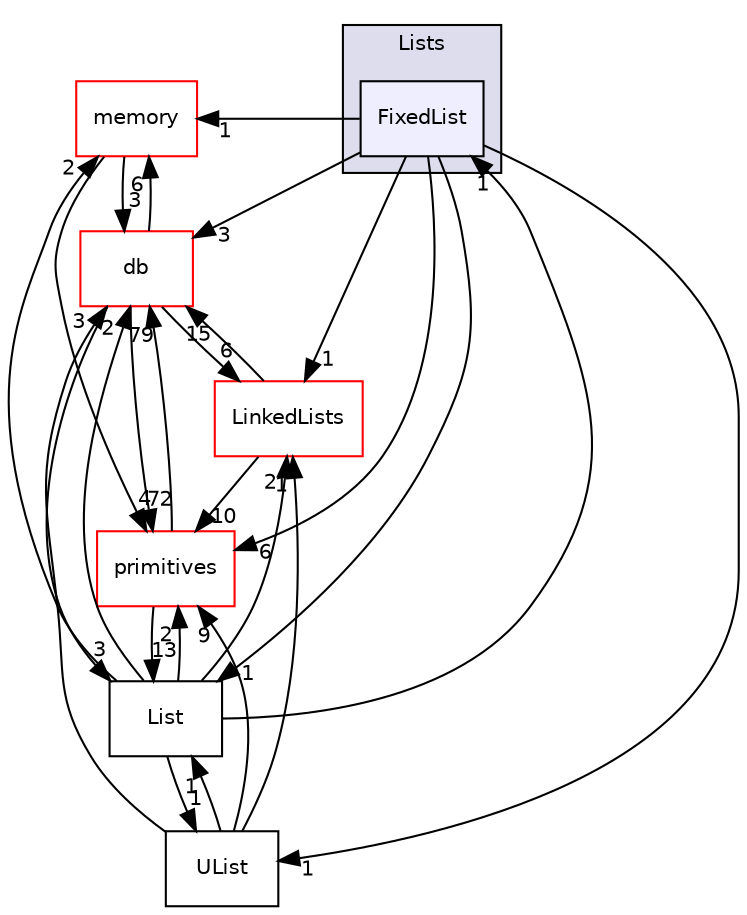 digraph "src/OpenFOAM/containers/Lists/FixedList" {
  bgcolor=transparent;
  compound=true
  node [ fontsize="10", fontname="Helvetica"];
  edge [ labelfontsize="10", labelfontname="Helvetica"];
  subgraph clusterdir_f87fe3b02e96c330e8a853ff310f1666 {
    graph [ bgcolor="#ddddee", pencolor="black", label="Lists" fontname="Helvetica", fontsize="10", URL="dir_f87fe3b02e96c330e8a853ff310f1666.html"]
  dir_8ae708bd051dd27b69149ee282cd159a [shape=box, label="FixedList", style="filled", fillcolor="#eeeeff", pencolor="black", URL="dir_8ae708bd051dd27b69149ee282cd159a.html"];
  }
  dir_385a22dcc2f7120acb0f1a7a832b3b8d [shape=box label="memory" color="red" URL="dir_385a22dcc2f7120acb0f1a7a832b3b8d.html"];
  dir_03aa4c8470f056a9cdca8307712625bf [shape=box label="List" URL="dir_03aa4c8470f056a9cdca8307712625bf.html"];
  dir_ddee81dbc8cac2123c906c38c70776ee [shape=box label="UList" URL="dir_ddee81dbc8cac2123c906c38c70776ee.html"];
  dir_63c634f7a7cfd679ac26c67fb30fc32f [shape=box label="db" color="red" URL="dir_63c634f7a7cfd679ac26c67fb30fc32f.html"];
  dir_3e50f45338116b169052b428016851aa [shape=box label="primitives" color="red" URL="dir_3e50f45338116b169052b428016851aa.html"];
  dir_1ceeb2d59d8f320bd70a3a0eeca6c137 [shape=box label="LinkedLists" color="red" URL="dir_1ceeb2d59d8f320bd70a3a0eeca6c137.html"];
  dir_385a22dcc2f7120acb0f1a7a832b3b8d->dir_63c634f7a7cfd679ac26c67fb30fc32f [headlabel="3", labeldistance=1.5 headhref="dir_002222_001954.html"];
  dir_385a22dcc2f7120acb0f1a7a832b3b8d->dir_3e50f45338116b169052b428016851aa [headlabel="4", labeldistance=1.5 headhref="dir_002222_002326.html"];
  dir_03aa4c8470f056a9cdca8307712625bf->dir_385a22dcc2f7120acb0f1a7a832b3b8d [headlabel="2", labeldistance=1.5 headhref="dir_001943_002222.html"];
  dir_03aa4c8470f056a9cdca8307712625bf->dir_8ae708bd051dd27b69149ee282cd159a [headlabel="1", labeldistance=1.5 headhref="dir_001943_001940.html"];
  dir_03aa4c8470f056a9cdca8307712625bf->dir_ddee81dbc8cac2123c906c38c70776ee [headlabel="1", labeldistance=1.5 headhref="dir_001943_001951.html"];
  dir_03aa4c8470f056a9cdca8307712625bf->dir_63c634f7a7cfd679ac26c67fb30fc32f [headlabel="2", labeldistance=1.5 headhref="dir_001943_001954.html"];
  dir_03aa4c8470f056a9cdca8307712625bf->dir_3e50f45338116b169052b428016851aa [headlabel="2", labeldistance=1.5 headhref="dir_001943_002326.html"];
  dir_03aa4c8470f056a9cdca8307712625bf->dir_1ceeb2d59d8f320bd70a3a0eeca6c137 [headlabel="2", labeldistance=1.5 headhref="dir_001943_001924.html"];
  dir_8ae708bd051dd27b69149ee282cd159a->dir_385a22dcc2f7120acb0f1a7a832b3b8d [headlabel="1", labeldistance=1.5 headhref="dir_001940_002222.html"];
  dir_8ae708bd051dd27b69149ee282cd159a->dir_03aa4c8470f056a9cdca8307712625bf [headlabel="1", labeldistance=1.5 headhref="dir_001940_001943.html"];
  dir_8ae708bd051dd27b69149ee282cd159a->dir_ddee81dbc8cac2123c906c38c70776ee [headlabel="1", labeldistance=1.5 headhref="dir_001940_001951.html"];
  dir_8ae708bd051dd27b69149ee282cd159a->dir_63c634f7a7cfd679ac26c67fb30fc32f [headlabel="3", labeldistance=1.5 headhref="dir_001940_001954.html"];
  dir_8ae708bd051dd27b69149ee282cd159a->dir_3e50f45338116b169052b428016851aa [headlabel="6", labeldistance=1.5 headhref="dir_001940_002326.html"];
  dir_8ae708bd051dd27b69149ee282cd159a->dir_1ceeb2d59d8f320bd70a3a0eeca6c137 [headlabel="1", labeldistance=1.5 headhref="dir_001940_001924.html"];
  dir_ddee81dbc8cac2123c906c38c70776ee->dir_03aa4c8470f056a9cdca8307712625bf [headlabel="1", labeldistance=1.5 headhref="dir_001951_001943.html"];
  dir_ddee81dbc8cac2123c906c38c70776ee->dir_63c634f7a7cfd679ac26c67fb30fc32f [headlabel="3", labeldistance=1.5 headhref="dir_001951_001954.html"];
  dir_ddee81dbc8cac2123c906c38c70776ee->dir_3e50f45338116b169052b428016851aa [headlabel="9", labeldistance=1.5 headhref="dir_001951_002326.html"];
  dir_ddee81dbc8cac2123c906c38c70776ee->dir_1ceeb2d59d8f320bd70a3a0eeca6c137 [headlabel="1", labeldistance=1.5 headhref="dir_001951_001924.html"];
  dir_63c634f7a7cfd679ac26c67fb30fc32f->dir_385a22dcc2f7120acb0f1a7a832b3b8d [headlabel="6", labeldistance=1.5 headhref="dir_001954_002222.html"];
  dir_63c634f7a7cfd679ac26c67fb30fc32f->dir_03aa4c8470f056a9cdca8307712625bf [headlabel="3", labeldistance=1.5 headhref="dir_001954_001943.html"];
  dir_63c634f7a7cfd679ac26c67fb30fc32f->dir_3e50f45338116b169052b428016851aa [headlabel="72", labeldistance=1.5 headhref="dir_001954_002326.html"];
  dir_63c634f7a7cfd679ac26c67fb30fc32f->dir_1ceeb2d59d8f320bd70a3a0eeca6c137 [headlabel="6", labeldistance=1.5 headhref="dir_001954_001924.html"];
  dir_3e50f45338116b169052b428016851aa->dir_03aa4c8470f056a9cdca8307712625bf [headlabel="13", labeldistance=1.5 headhref="dir_002326_001943.html"];
  dir_3e50f45338116b169052b428016851aa->dir_63c634f7a7cfd679ac26c67fb30fc32f [headlabel="79", labeldistance=1.5 headhref="dir_002326_001954.html"];
  dir_1ceeb2d59d8f320bd70a3a0eeca6c137->dir_63c634f7a7cfd679ac26c67fb30fc32f [headlabel="15", labeldistance=1.5 headhref="dir_001924_001954.html"];
  dir_1ceeb2d59d8f320bd70a3a0eeca6c137->dir_3e50f45338116b169052b428016851aa [headlabel="10", labeldistance=1.5 headhref="dir_001924_002326.html"];
}
